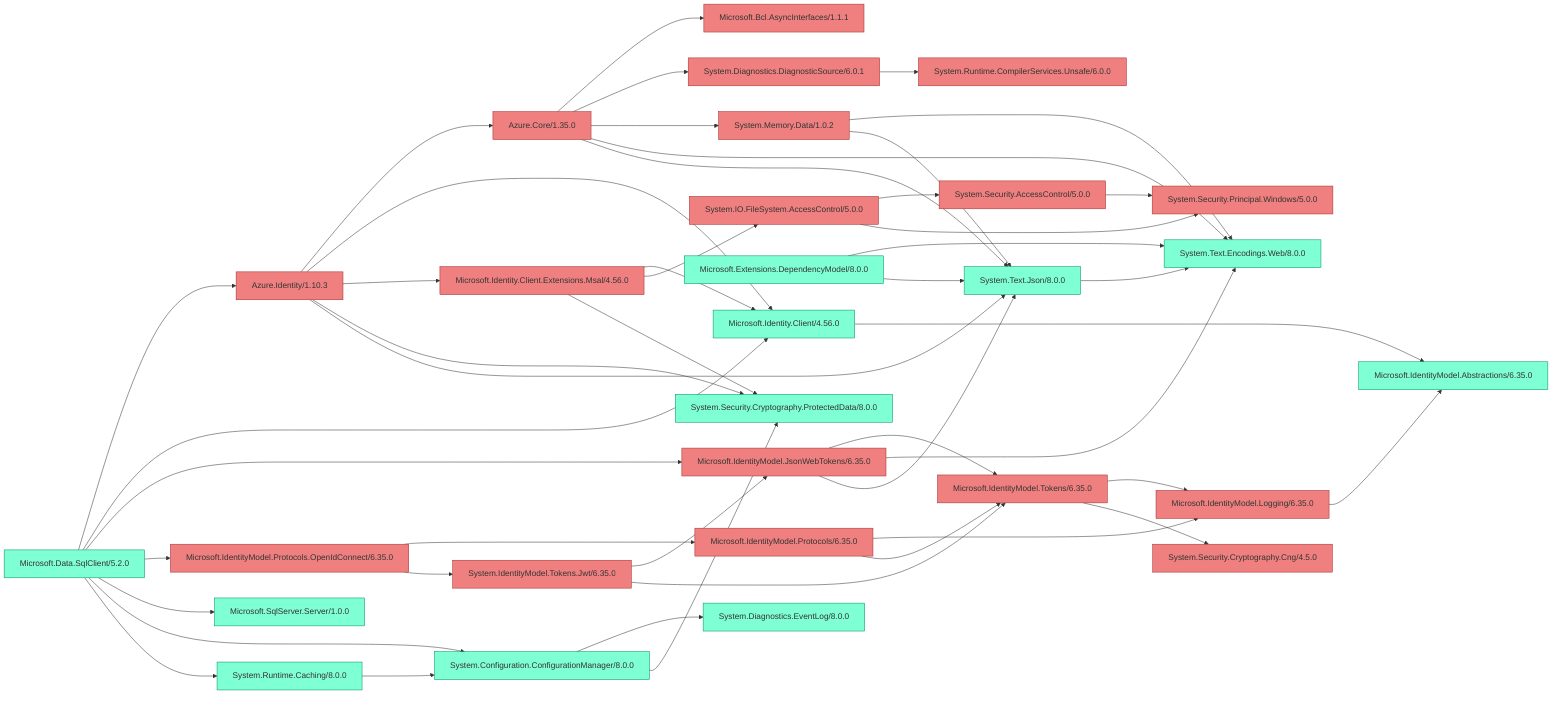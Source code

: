 %% Generated by https://github.com/0xced/Chisel

graph LR

classDef default fill:aquamarine,stroke:#009061,color:#333
classDef removed fill:lightcoral,stroke:#A42A2A

Azure.Core/1.35.0 --> Microsoft.Bcl.AsyncInterfaces/1.1.1
Azure.Core/1.35.0 --> System.Diagnostics.DiagnosticSource/6.0.1
Azure.Core/1.35.0 --> System.Memory.Data/1.0.2
Azure.Core/1.35.0 --> System.Text.Encodings.Web/8.0.0
Azure.Core/1.35.0 --> System.Text.Json/8.0.0
Azure.Identity/1.10.3 --> Azure.Core/1.35.0
Azure.Identity/1.10.3 --> Microsoft.Identity.Client/4.56.0
Azure.Identity/1.10.3 --> Microsoft.Identity.Client.Extensions.Msal/4.56.0
Azure.Identity/1.10.3 --> System.Security.Cryptography.ProtectedData/8.0.0
Azure.Identity/1.10.3 --> System.Text.Json/8.0.0
Microsoft.Data.SqlClient/5.2.0 --> Azure.Identity/1.10.3
Microsoft.Data.SqlClient/5.2.0 --> Microsoft.Identity.Client/4.56.0
Microsoft.Data.SqlClient/5.2.0 --> Microsoft.IdentityModel.JsonWebTokens/6.35.0
Microsoft.Data.SqlClient/5.2.0 --> Microsoft.IdentityModel.Protocols.OpenIdConnect/6.35.0
Microsoft.Data.SqlClient/5.2.0 --> Microsoft.SqlServer.Server/1.0.0
Microsoft.Data.SqlClient/5.2.0 --> System.Configuration.ConfigurationManager/8.0.0
Microsoft.Data.SqlClient/5.2.0 --> System.Runtime.Caching/8.0.0
Microsoft.Extensions.DependencyModel/8.0.0 --> System.Text.Encodings.Web/8.0.0
Microsoft.Extensions.DependencyModel/8.0.0 --> System.Text.Json/8.0.0
Microsoft.Identity.Client/4.56.0 --> Microsoft.IdentityModel.Abstractions/6.35.0
Microsoft.Identity.Client.Extensions.Msal/4.56.0 --> Microsoft.Identity.Client/4.56.0
Microsoft.Identity.Client.Extensions.Msal/4.56.0 --> System.IO.FileSystem.AccessControl/5.0.0
Microsoft.Identity.Client.Extensions.Msal/4.56.0 --> System.Security.Cryptography.ProtectedData/8.0.0
Microsoft.IdentityModel.JsonWebTokens/6.35.0 --> Microsoft.IdentityModel.Tokens/6.35.0
Microsoft.IdentityModel.JsonWebTokens/6.35.0 --> System.Text.Encodings.Web/8.0.0
Microsoft.IdentityModel.JsonWebTokens/6.35.0 --> System.Text.Json/8.0.0
Microsoft.IdentityModel.Logging/6.35.0 --> Microsoft.IdentityModel.Abstractions/6.35.0
Microsoft.IdentityModel.Protocols/6.35.0 --> Microsoft.IdentityModel.Logging/6.35.0
Microsoft.IdentityModel.Protocols/6.35.0 --> Microsoft.IdentityModel.Tokens/6.35.0
Microsoft.IdentityModel.Protocols.OpenIdConnect/6.35.0 --> Microsoft.IdentityModel.Protocols/6.35.0
Microsoft.IdentityModel.Protocols.OpenIdConnect/6.35.0 --> System.IdentityModel.Tokens.Jwt/6.35.0
Microsoft.IdentityModel.Tokens/6.35.0 --> Microsoft.IdentityModel.Logging/6.35.0
Microsoft.IdentityModel.Tokens/6.35.0 --> System.Security.Cryptography.Cng/4.5.0
System.Configuration.ConfigurationManager/8.0.0 --> System.Diagnostics.EventLog/8.0.0
System.Configuration.ConfigurationManager/8.0.0 --> System.Security.Cryptography.ProtectedData/8.0.0
System.Diagnostics.DiagnosticSource/6.0.1 --> System.Runtime.CompilerServices.Unsafe/6.0.0
System.IdentityModel.Tokens.Jwt/6.35.0 --> Microsoft.IdentityModel.JsonWebTokens/6.35.0
System.IdentityModel.Tokens.Jwt/6.35.0 --> Microsoft.IdentityModel.Tokens/6.35.0
System.IO.FileSystem.AccessControl/5.0.0 --> System.Security.AccessControl/5.0.0
System.IO.FileSystem.AccessControl/5.0.0 --> System.Security.Principal.Windows/5.0.0
System.Memory.Data/1.0.2 --> System.Text.Encodings.Web/8.0.0
System.Memory.Data/1.0.2 --> System.Text.Json/8.0.0
System.Runtime.Caching/8.0.0 --> System.Configuration.ConfigurationManager/8.0.0
System.Security.AccessControl/5.0.0 --> System.Security.Principal.Windows/5.0.0
System.Text.Json/8.0.0 --> System.Text.Encodings.Web/8.0.0

class Azure.Core/1.35.0 removed
class Azure.Identity/1.10.3 removed
class Microsoft.Bcl.AsyncInterfaces/1.1.1 removed
class Microsoft.Data.SqlClient/5.2.0 default
class Microsoft.Extensions.DependencyModel/8.0.0 default
class Microsoft.Identity.Client/4.56.0 default
class Microsoft.Identity.Client.Extensions.Msal/4.56.0 removed
class Microsoft.IdentityModel.Abstractions/6.35.0 default
class Microsoft.IdentityModel.JsonWebTokens/6.35.0 removed
class Microsoft.IdentityModel.Logging/6.35.0 removed
class Microsoft.IdentityModel.Protocols/6.35.0 removed
class Microsoft.IdentityModel.Protocols.OpenIdConnect/6.35.0 removed
class Microsoft.IdentityModel.Tokens/6.35.0 removed
class Microsoft.SqlServer.Server/1.0.0 default
class System.Configuration.ConfigurationManager/8.0.0 default
class System.Diagnostics.DiagnosticSource/6.0.1 removed
class System.Diagnostics.EventLog/8.0.0 default
class System.IdentityModel.Tokens.Jwt/6.35.0 removed
class System.IO.FileSystem.AccessControl/5.0.0 removed
class System.Memory.Data/1.0.2 removed
class System.Runtime.Caching/8.0.0 default
class System.Runtime.CompilerServices.Unsafe/6.0.0 removed
class System.Security.AccessControl/5.0.0 removed
class System.Security.Cryptography.Cng/4.5.0 removed
class System.Security.Cryptography.ProtectedData/8.0.0 default
class System.Security.Principal.Windows/5.0.0 removed
class System.Text.Encodings.Web/8.0.0 default
class System.Text.Json/8.0.0 default